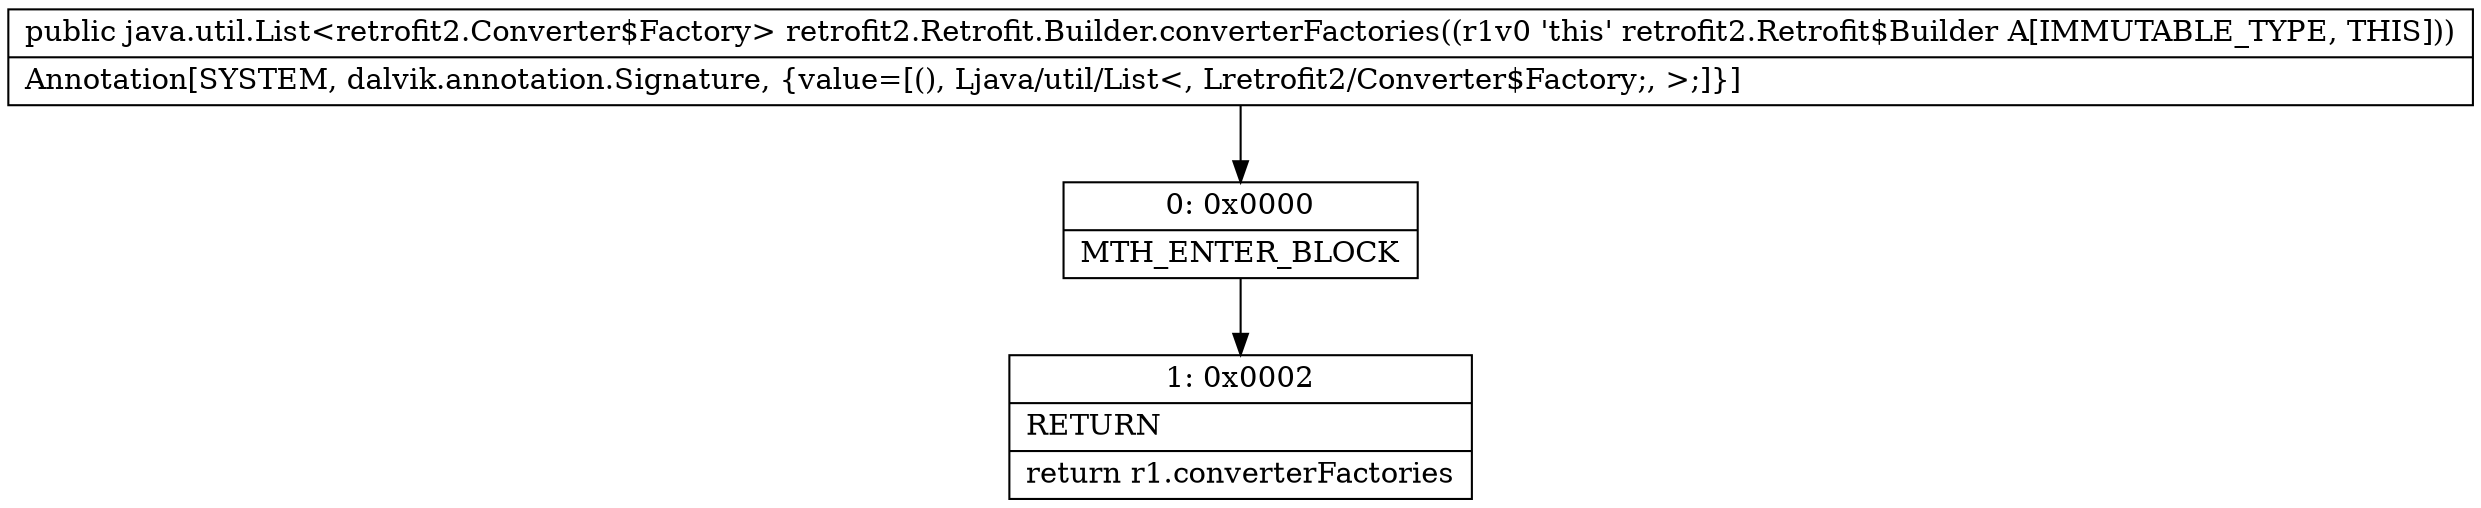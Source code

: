 digraph "CFG forretrofit2.Retrofit.Builder.converterFactories()Ljava\/util\/List;" {
Node_0 [shape=record,label="{0\:\ 0x0000|MTH_ENTER_BLOCK\l}"];
Node_1 [shape=record,label="{1\:\ 0x0002|RETURN\l|return r1.converterFactories\l}"];
MethodNode[shape=record,label="{public java.util.List\<retrofit2.Converter$Factory\> retrofit2.Retrofit.Builder.converterFactories((r1v0 'this' retrofit2.Retrofit$Builder A[IMMUTABLE_TYPE, THIS]))  | Annotation[SYSTEM, dalvik.annotation.Signature, \{value=[(), Ljava\/util\/List\<, Lretrofit2\/Converter$Factory;, \>;]\}]\l}"];
MethodNode -> Node_0;
Node_0 -> Node_1;
}

